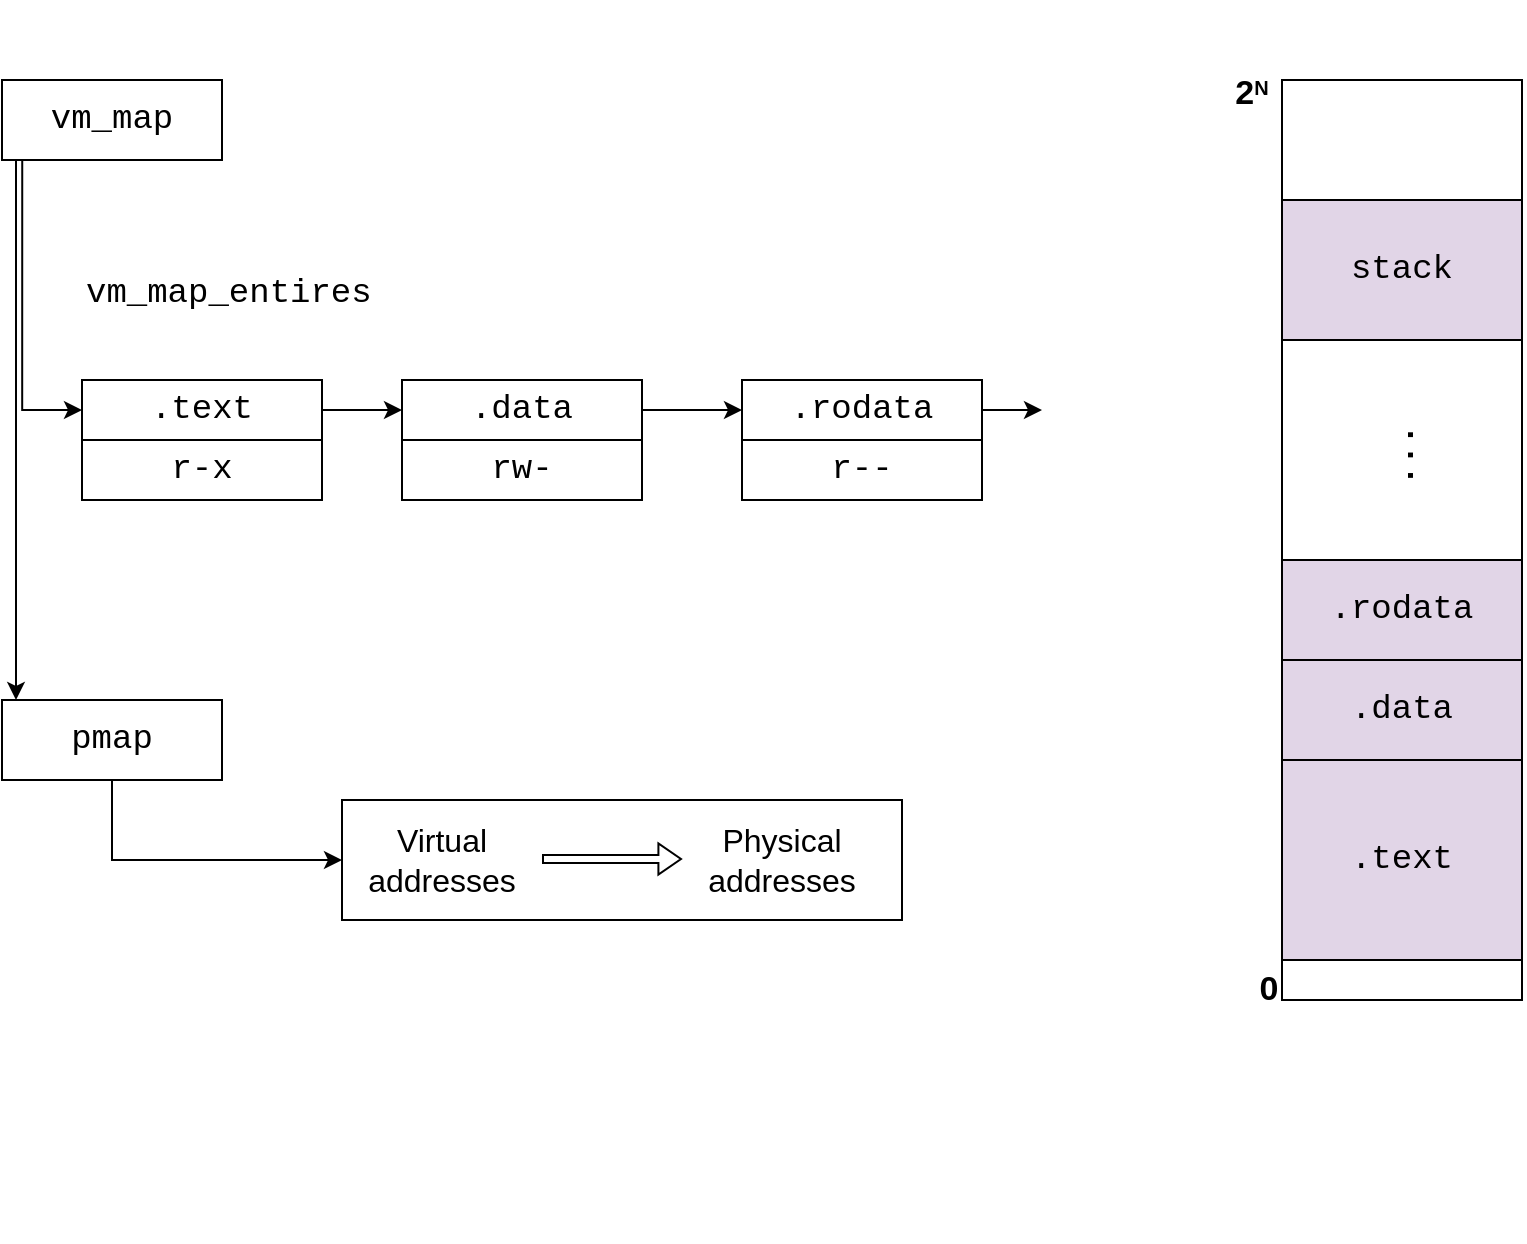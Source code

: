<mxfile version="24.0.4" type="device">
  <diagram name="Page-1" id="bUzElv2l2GWEFmTksL0H">
    <mxGraphModel dx="1757" dy="1742" grid="1" gridSize="10" guides="1" tooltips="1" connect="1" arrows="1" fold="1" page="1" pageScale="1" pageWidth="850" pageHeight="1100" math="0" shadow="0">
      <root>
        <mxCell id="0" />
        <mxCell id="1" parent="0" />
        <mxCell id="N9tLhcMqZauuIE8o6E9M-1" value="" style="endArrow=none;html=1;rounded=0;strokeColor=none;fontFamily=Courier New;fontSize=15;" parent="1" edge="1">
          <mxGeometry width="50" height="50" relative="1" as="geometry">
            <mxPoint x="1680.43" y="660" as="sourcePoint" />
            <mxPoint x="1680" y="60" as="targetPoint" />
          </mxGeometry>
        </mxCell>
        <mxCell id="N9tLhcMqZauuIE8o6E9M-86" value="" style="rounded=0;whiteSpace=wrap;html=1;fillColor=#FFFFFF;strokeWidth=1;fontFamily=Courier New;fontSize=17;" parent="1" vertex="1">
          <mxGeometry x="1560" y="80" width="120" height="460" as="geometry" />
        </mxCell>
        <mxCell id="N9tLhcMqZauuIE8o6E9M-87" value="&lt;font style=&quot;font-size: 17px;&quot;&gt;.text&lt;br style=&quot;font-size: 17px;&quot;&gt;&lt;/font&gt;" style="rounded=0;whiteSpace=wrap;html=1;fillColor=#E1D5E7;strokeWidth=1;fontFamily=Courier New;fontSize=17;" parent="1" vertex="1">
          <mxGeometry x="1560" y="420" width="120" height="100" as="geometry" />
        </mxCell>
        <mxCell id="N9tLhcMqZauuIE8o6E9M-88" value="&lt;font style=&quot;font-size: 17px;&quot;&gt;.data&lt;br style=&quot;font-size: 17px;&quot;&gt;&lt;/font&gt;" style="rounded=0;whiteSpace=wrap;html=1;fillColor=#E1D5E7;strokeWidth=1;fontFamily=Courier New;fontSize=17;" parent="1" vertex="1">
          <mxGeometry x="1560" y="370" width="120" height="50" as="geometry" />
        </mxCell>
        <mxCell id="N9tLhcMqZauuIE8o6E9M-89" value="&lt;font style=&quot;font-size: 17px;&quot;&gt;stack&lt;br style=&quot;font-size: 17px;&quot;&gt;&lt;/font&gt;" style="rounded=0;whiteSpace=wrap;html=1;fillColor=#E1D5E7;strokeWidth=1;fontFamily=Courier New;fontSize=17;" parent="1" vertex="1">
          <mxGeometry x="1560" y="140" width="120" height="70" as="geometry" />
        </mxCell>
        <mxCell id="N9tLhcMqZauuIE8o6E9M-90" value="&lt;font style=&quot;font-size: 17px;&quot;&gt;.rodata&lt;br style=&quot;font-size: 17px;&quot;&gt;&lt;/font&gt;" style="rounded=0;whiteSpace=wrap;html=1;fillColor=#E1D5E7;strokeWidth=1;fontFamily=Courier New;fontSize=17;" parent="1" vertex="1">
          <mxGeometry x="1560" y="320" width="120" height="50" as="geometry" />
        </mxCell>
        <mxCell id="N9tLhcMqZauuIE8o6E9M-127" value="&lt;b style=&quot;font-size: 17px;&quot;&gt;&lt;font style=&quot;font-size: 17px;&quot;&gt;...&lt;/font&gt;&lt;/b&gt;" style="text;html=1;align=center;verticalAlign=middle;resizable=0;points=[];autosize=1;strokeColor=none;fillColor=none;rotation=90;fontFamily=Courier New;fontSize=17;fontStyle=1" parent="1" vertex="1">
          <mxGeometry x="1602" y="252" width="50" height="30" as="geometry" />
        </mxCell>
        <mxCell id="N9tLhcMqZauuIE8o6E9M-138" style="edgeStyle=orthogonalEdgeStyle;rounded=0;orthogonalLoop=1;jettySize=auto;html=1;exitX=0.092;exitY=0.999;exitDx=0;exitDy=0;entryX=0;entryY=0.5;entryDx=0;entryDy=0;fontFamily=Courier New;fontSize=17;exitPerimeter=0;" parent="1" source="N9tLhcMqZauuIE8o6E9M-128" target="N9tLhcMqZauuIE8o6E9M-129" edge="1">
          <mxGeometry relative="1" as="geometry">
            <Array as="points">
              <mxPoint x="930" y="245" />
            </Array>
          </mxGeometry>
        </mxCell>
        <mxCell id="N9tLhcMqZauuIE8o6E9M-146" style="edgeStyle=orthogonalEdgeStyle;rounded=0;orthogonalLoop=1;jettySize=auto;html=1;entryX=0;entryY=0;entryDx=0;entryDy=0;" parent="1" edge="1">
          <mxGeometry relative="1" as="geometry">
            <Array as="points">
              <mxPoint x="927" y="190" />
              <mxPoint x="927" y="190" />
            </Array>
            <mxPoint x="927" y="120" as="sourcePoint" />
            <mxPoint x="927" y="390" as="targetPoint" />
          </mxGeometry>
        </mxCell>
        <mxCell id="N9tLhcMqZauuIE8o6E9M-128" value="&lt;font style=&quot;font-size: 17px;&quot;&gt;vm_map&lt;/font&gt;" style="rounded=0;whiteSpace=wrap;html=1;fontSize=17;fontFamily=Courier New;" parent="1" vertex="1">
          <mxGeometry x="920" y="80" width="110" height="40" as="geometry" />
        </mxCell>
        <mxCell id="N9tLhcMqZauuIE8o6E9M-141" style="edgeStyle=orthogonalEdgeStyle;rounded=0;orthogonalLoop=1;jettySize=auto;html=1;exitX=1;exitY=0.5;exitDx=0;exitDy=0;entryX=0;entryY=0.5;entryDx=0;entryDy=0;fontFamily=Courier New;fontSize=17;" parent="1" source="N9tLhcMqZauuIE8o6E9M-129" target="N9tLhcMqZauuIE8o6E9M-134" edge="1">
          <mxGeometry relative="1" as="geometry" />
        </mxCell>
        <mxCell id="N9tLhcMqZauuIE8o6E9M-129" value="&lt;font style=&quot;font-size: 17px;&quot;&gt;.text&lt;/font&gt;" style="rounded=0;whiteSpace=wrap;html=1;fontSize=17;fontFamily=Courier New;" parent="1" vertex="1">
          <mxGeometry x="960" y="230" width="120" height="30" as="geometry" />
        </mxCell>
        <mxCell id="N9tLhcMqZauuIE8o6E9M-130" value="" style="endArrow=none;html=1;rounded=0;strokeColor=none;fontFamily=Courier New;fontSize=15;" parent="1" edge="1">
          <mxGeometry width="50" height="50" relative="1" as="geometry">
            <mxPoint x="920.43" y="640" as="sourcePoint" />
            <mxPoint x="920" y="40" as="targetPoint" />
          </mxGeometry>
        </mxCell>
        <mxCell id="N9tLhcMqZauuIE8o6E9M-133" value="&lt;div style=&quot;font-size: 17px;&quot;&gt;&lt;font style=&quot;font-size: 17px;&quot;&gt;r-x&lt;/font&gt;&lt;/div&gt;" style="rounded=0;whiteSpace=wrap;html=1;fontSize=17;fontFamily=Courier New;" parent="1" vertex="1">
          <mxGeometry x="960" y="260" width="120" height="30" as="geometry" />
        </mxCell>
        <mxCell id="N9tLhcMqZauuIE8o6E9M-142" style="edgeStyle=orthogonalEdgeStyle;rounded=0;orthogonalLoop=1;jettySize=auto;html=1;exitX=1;exitY=0.5;exitDx=0;exitDy=0;entryX=0;entryY=0.5;entryDx=0;entryDy=0;fontFamily=Courier New;fontSize=17;" parent="1" source="N9tLhcMqZauuIE8o6E9M-134" target="N9tLhcMqZauuIE8o6E9M-136" edge="1">
          <mxGeometry relative="1" as="geometry" />
        </mxCell>
        <mxCell id="N9tLhcMqZauuIE8o6E9M-134" value=".data" style="rounded=0;whiteSpace=wrap;html=1;fontSize=17;fontFamily=Courier New;" parent="1" vertex="1">
          <mxGeometry x="1120" y="230" width="120" height="30" as="geometry" />
        </mxCell>
        <mxCell id="N9tLhcMqZauuIE8o6E9M-135" value="rw-" style="rounded=0;whiteSpace=wrap;html=1;fontSize=17;fontFamily=Courier New;" parent="1" vertex="1">
          <mxGeometry x="1120" y="260" width="120" height="30" as="geometry" />
        </mxCell>
        <mxCell id="N9tLhcMqZauuIE8o6E9M-143" style="edgeStyle=orthogonalEdgeStyle;rounded=0;orthogonalLoop=1;jettySize=auto;html=1;exitX=1;exitY=0.5;exitDx=0;exitDy=0;fontSize=17;" parent="1" source="N9tLhcMqZauuIE8o6E9M-136" edge="1">
          <mxGeometry relative="1" as="geometry">
            <mxPoint x="1440" y="244.684" as="targetPoint" />
          </mxGeometry>
        </mxCell>
        <mxCell id="N9tLhcMqZauuIE8o6E9M-136" value=".rodata" style="rounded=0;whiteSpace=wrap;html=1;fontSize=17;fontFamily=Courier New;" parent="1" vertex="1">
          <mxGeometry x="1290" y="230" width="120" height="30" as="geometry" />
        </mxCell>
        <mxCell id="N9tLhcMqZauuIE8o6E9M-137" value="&lt;div style=&quot;font-size: 17px;&quot;&gt;r--&lt;/div&gt;" style="rounded=0;whiteSpace=wrap;html=1;fontSize=17;fontFamily=Courier New;" parent="1" vertex="1">
          <mxGeometry x="1290" y="260" width="120" height="30" as="geometry" />
        </mxCell>
        <mxCell id="N9tLhcMqZauuIE8o6E9M-154" style="edgeStyle=orthogonalEdgeStyle;rounded=0;orthogonalLoop=1;jettySize=auto;html=1;exitX=0.5;exitY=1;exitDx=0;exitDy=0;entryX=0;entryY=0.5;entryDx=0;entryDy=0;" parent="1" source="N9tLhcMqZauuIE8o6E9M-145" target="N9tLhcMqZauuIE8o6E9M-152" edge="1">
          <mxGeometry relative="1" as="geometry">
            <Array as="points">
              <mxPoint x="975" y="470" />
            </Array>
          </mxGeometry>
        </mxCell>
        <mxCell id="N9tLhcMqZauuIE8o6E9M-145" value="&lt;div style=&quot;font-size: 17px;&quot;&gt;pmap&lt;/div&gt;" style="rounded=0;whiteSpace=wrap;html=1;fontSize=17;fontFamily=Courier New;" parent="1" vertex="1">
          <mxGeometry x="920" y="390" width="110" height="40" as="geometry" />
        </mxCell>
        <mxCell id="N9tLhcMqZauuIE8o6E9M-153" value="" style="group" parent="1" vertex="1" connectable="0">
          <mxGeometry x="1090" y="440" width="280" height="60" as="geometry" />
        </mxCell>
        <mxCell id="N9tLhcMqZauuIE8o6E9M-152" value="" style="rounded=0;whiteSpace=wrap;html=1;container=0;" parent="N9tLhcMqZauuIE8o6E9M-153" vertex="1">
          <mxGeometry width="280" height="60" as="geometry" />
        </mxCell>
        <mxCell id="N9tLhcMqZauuIE8o6E9M-148" value="&lt;div style=&quot;font-size: 16px;&quot;&gt;Virtual addresses&lt;/div&gt;" style="text;html=1;align=center;verticalAlign=middle;whiteSpace=wrap;rounded=0;fontSize=16;container=0;" parent="N9tLhcMqZauuIE8o6E9M-153" vertex="1">
          <mxGeometry x="20" y="15" width="60" height="30" as="geometry" />
        </mxCell>
        <mxCell id="N9tLhcMqZauuIE8o6E9M-149" value="&lt;div style=&quot;font-size: 16px;&quot;&gt;Physical addresses&lt;/div&gt;" style="text;html=1;align=center;verticalAlign=middle;whiteSpace=wrap;rounded=0;fontSize=16;container=0;" parent="N9tLhcMqZauuIE8o6E9M-153" vertex="1">
          <mxGeometry x="190" y="15" width="60" height="30" as="geometry" />
        </mxCell>
        <mxCell id="N9tLhcMqZauuIE8o6E9M-150" value="" style="shape=flexArrow;endArrow=classic;html=1;rounded=0;width=3.902;endSize=3.432;endWidth=10.756;fontSize=16;" parent="N9tLhcMqZauuIE8o6E9M-153" edge="1">
          <mxGeometry width="50" height="50" relative="1" as="geometry">
            <mxPoint x="100" y="29.5" as="sourcePoint" />
            <mxPoint x="170" y="29.5" as="targetPoint" />
          </mxGeometry>
        </mxCell>
        <mxCell id="N9tLhcMqZauuIE8o6E9M-155" value="&lt;font face=&quot;Courier New&quot; style=&quot;font-size: 17px;&quot;&gt;vm_map_entires&lt;/font&gt;" style="text;whiteSpace=wrap;html=1;" parent="1" vertex="1">
          <mxGeometry x="960" y="170" width="150" height="40" as="geometry" />
        </mxCell>
        <mxCell id="IjEHyYSgRYI9i_yBnPsB-1" value="&lt;font style=&quot;font-size: 17px;&quot;&gt;&lt;b&gt;0&lt;/b&gt;&lt;b&gt;&lt;br&gt;&lt;/b&gt;&lt;/font&gt;" style="text;html=1;align=center;verticalAlign=middle;whiteSpace=wrap;rounded=0;" parent="1" vertex="1">
          <mxGeometry x="1547" y="530" width="13" height="10" as="geometry" />
        </mxCell>
        <mxCell id="IjEHyYSgRYI9i_yBnPsB-2" value="&lt;font style=&quot;font-size: 17px;&quot;&gt;&lt;b style=&quot;font-size: 17px;&quot;&gt;2&lt;/b&gt;&lt;/font&gt;&lt;font size=&quot;1&quot;&gt;&lt;b&gt;&lt;sup style=&quot;font-size: 10px;&quot;&gt;N&lt;/sup&gt;&lt;/b&gt;&lt;/font&gt;" style="text;html=1;align=center;verticalAlign=middle;whiteSpace=wrap;rounded=0;fontSize=17;" parent="1" vertex="1">
          <mxGeometry x="1530" y="77" width="30" height="20" as="geometry" />
        </mxCell>
      </root>
    </mxGraphModel>
  </diagram>
</mxfile>
